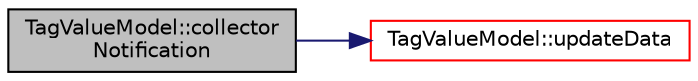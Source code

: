 digraph "TagValueModel::collectorNotification"
{
 // LATEX_PDF_SIZE
  edge [fontname="Helvetica",fontsize="10",labelfontname="Helvetica",labelfontsize="10"];
  node [fontname="Helvetica",fontsize="10",shape=record];
  rankdir="LR";
  Node1 [label="TagValueModel::collector\lNotification",height=0.2,width=0.4,color="black", fillcolor="grey75", style="filled", fontcolor="black",tooltip=" "];
  Node1 -> Node2 [color="midnightblue",fontsize="10",style="solid",fontname="Helvetica"];
  Node2 [label="TagValueModel::updateData",height=0.2,width=0.4,color="red", fillcolor="white", style="filled",URL="$class_tag_value_model.html#ac9383f3a6cd789be57bd1abf0895f696",tooltip=" "];
}
